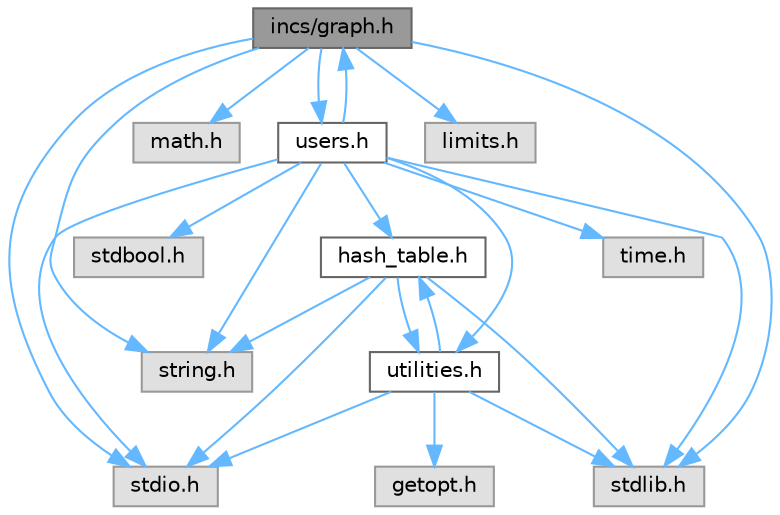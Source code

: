 digraph "incs/graph.h"
{
 // LATEX_PDF_SIZE
  bgcolor="transparent";
  edge [fontname=Helvetica,fontsize=10,labelfontname=Helvetica,labelfontsize=10];
  node [fontname=Helvetica,fontsize=10,shape=box,height=0.2,width=0.4];
  Node1 [id="Node000001",label="incs/graph.h",height=0.2,width=0.4,color="gray40", fillcolor="grey60", style="filled", fontcolor="black",tooltip="Cabecera para graph.c."];
  Node1 -> Node2 [id="edge23_Node000001_Node000002",color="steelblue1",style="solid",tooltip=" "];
  Node2 [id="Node000002",label="stdio.h",height=0.2,width=0.4,color="grey60", fillcolor="#E0E0E0", style="filled",tooltip=" "];
  Node1 -> Node3 [id="edge24_Node000001_Node000003",color="steelblue1",style="solid",tooltip=" "];
  Node3 [id="Node000003",label="stdlib.h",height=0.2,width=0.4,color="grey60", fillcolor="#E0E0E0", style="filled",tooltip=" "];
  Node1 -> Node4 [id="edge25_Node000001_Node000004",color="steelblue1",style="solid",tooltip=" "];
  Node4 [id="Node000004",label="math.h",height=0.2,width=0.4,color="grey60", fillcolor="#E0E0E0", style="filled",tooltip=" "];
  Node1 -> Node5 [id="edge26_Node000001_Node000005",color="steelblue1",style="solid",tooltip=" "];
  Node5 [id="Node000005",label="string.h",height=0.2,width=0.4,color="grey60", fillcolor="#E0E0E0", style="filled",tooltip=" "];
  Node1 -> Node6 [id="edge27_Node000001_Node000006",color="steelblue1",style="solid",tooltip=" "];
  Node6 [id="Node000006",label="limits.h",height=0.2,width=0.4,color="grey60", fillcolor="#E0E0E0", style="filled",tooltip=" "];
  Node1 -> Node7 [id="edge28_Node000001_Node000007",color="steelblue1",style="solid",tooltip=" "];
  Node7 [id="Node000007",label="users.h",height=0.2,width=0.4,color="grey40", fillcolor="white", style="filled",URL="$d0/d5f/users_8h.html",tooltip="Cabecera para users.c."];
  Node7 -> Node8 [id="edge29_Node000007_Node000008",color="steelblue1",style="solid",tooltip=" "];
  Node8 [id="Node000008",label="time.h",height=0.2,width=0.4,color="grey60", fillcolor="#E0E0E0", style="filled",tooltip=" "];
  Node7 -> Node2 [id="edge30_Node000007_Node000002",color="steelblue1",style="solid",tooltip=" "];
  Node7 -> Node3 [id="edge31_Node000007_Node000003",color="steelblue1",style="solid",tooltip=" "];
  Node7 -> Node5 [id="edge32_Node000007_Node000005",color="steelblue1",style="solid",tooltip=" "];
  Node7 -> Node9 [id="edge33_Node000007_Node000009",color="steelblue1",style="solid",tooltip=" "];
  Node9 [id="Node000009",label="stdbool.h",height=0.2,width=0.4,color="grey60", fillcolor="#E0E0E0", style="filled",tooltip=" "];
  Node7 -> Node10 [id="edge34_Node000007_Node000010",color="steelblue1",style="solid",tooltip=" "];
  Node10 [id="Node000010",label="utilities.h",height=0.2,width=0.4,color="grey40", fillcolor="white", style="filled",URL="$de/df0/utilities_8h.html",tooltip="Cabecera para utilities.c."];
  Node10 -> Node11 [id="edge35_Node000010_Node000011",color="steelblue1",style="solid",tooltip=" "];
  Node11 [id="Node000011",label="getopt.h",height=0.2,width=0.4,color="grey60", fillcolor="#E0E0E0", style="filled",tooltip=" "];
  Node10 -> Node2 [id="edge36_Node000010_Node000002",color="steelblue1",style="solid",tooltip=" "];
  Node10 -> Node3 [id="edge37_Node000010_Node000003",color="steelblue1",style="solid",tooltip=" "];
  Node10 -> Node12 [id="edge38_Node000010_Node000012",color="steelblue1",style="solid",tooltip=" "];
  Node12 [id="Node000012",label="hash_table.h",height=0.2,width=0.4,color="grey40", fillcolor="white", style="filled",URL="$d4/ddb/hash__table_8h.html",tooltip="Cabecera para hash_table.c."];
  Node12 -> Node3 [id="edge39_Node000012_Node000003",color="steelblue1",style="solid",tooltip=" "];
  Node12 -> Node2 [id="edge40_Node000012_Node000002",color="steelblue1",style="solid",tooltip=" "];
  Node12 -> Node5 [id="edge41_Node000012_Node000005",color="steelblue1",style="solid",tooltip=" "];
  Node12 -> Node10 [id="edge42_Node000012_Node000010",color="steelblue1",style="solid",tooltip=" "];
  Node7 -> Node12 [id="edge43_Node000007_Node000012",color="steelblue1",style="solid",tooltip=" "];
  Node7 -> Node1 [id="edge44_Node000007_Node000001",color="steelblue1",style="solid",tooltip=" "];
}
